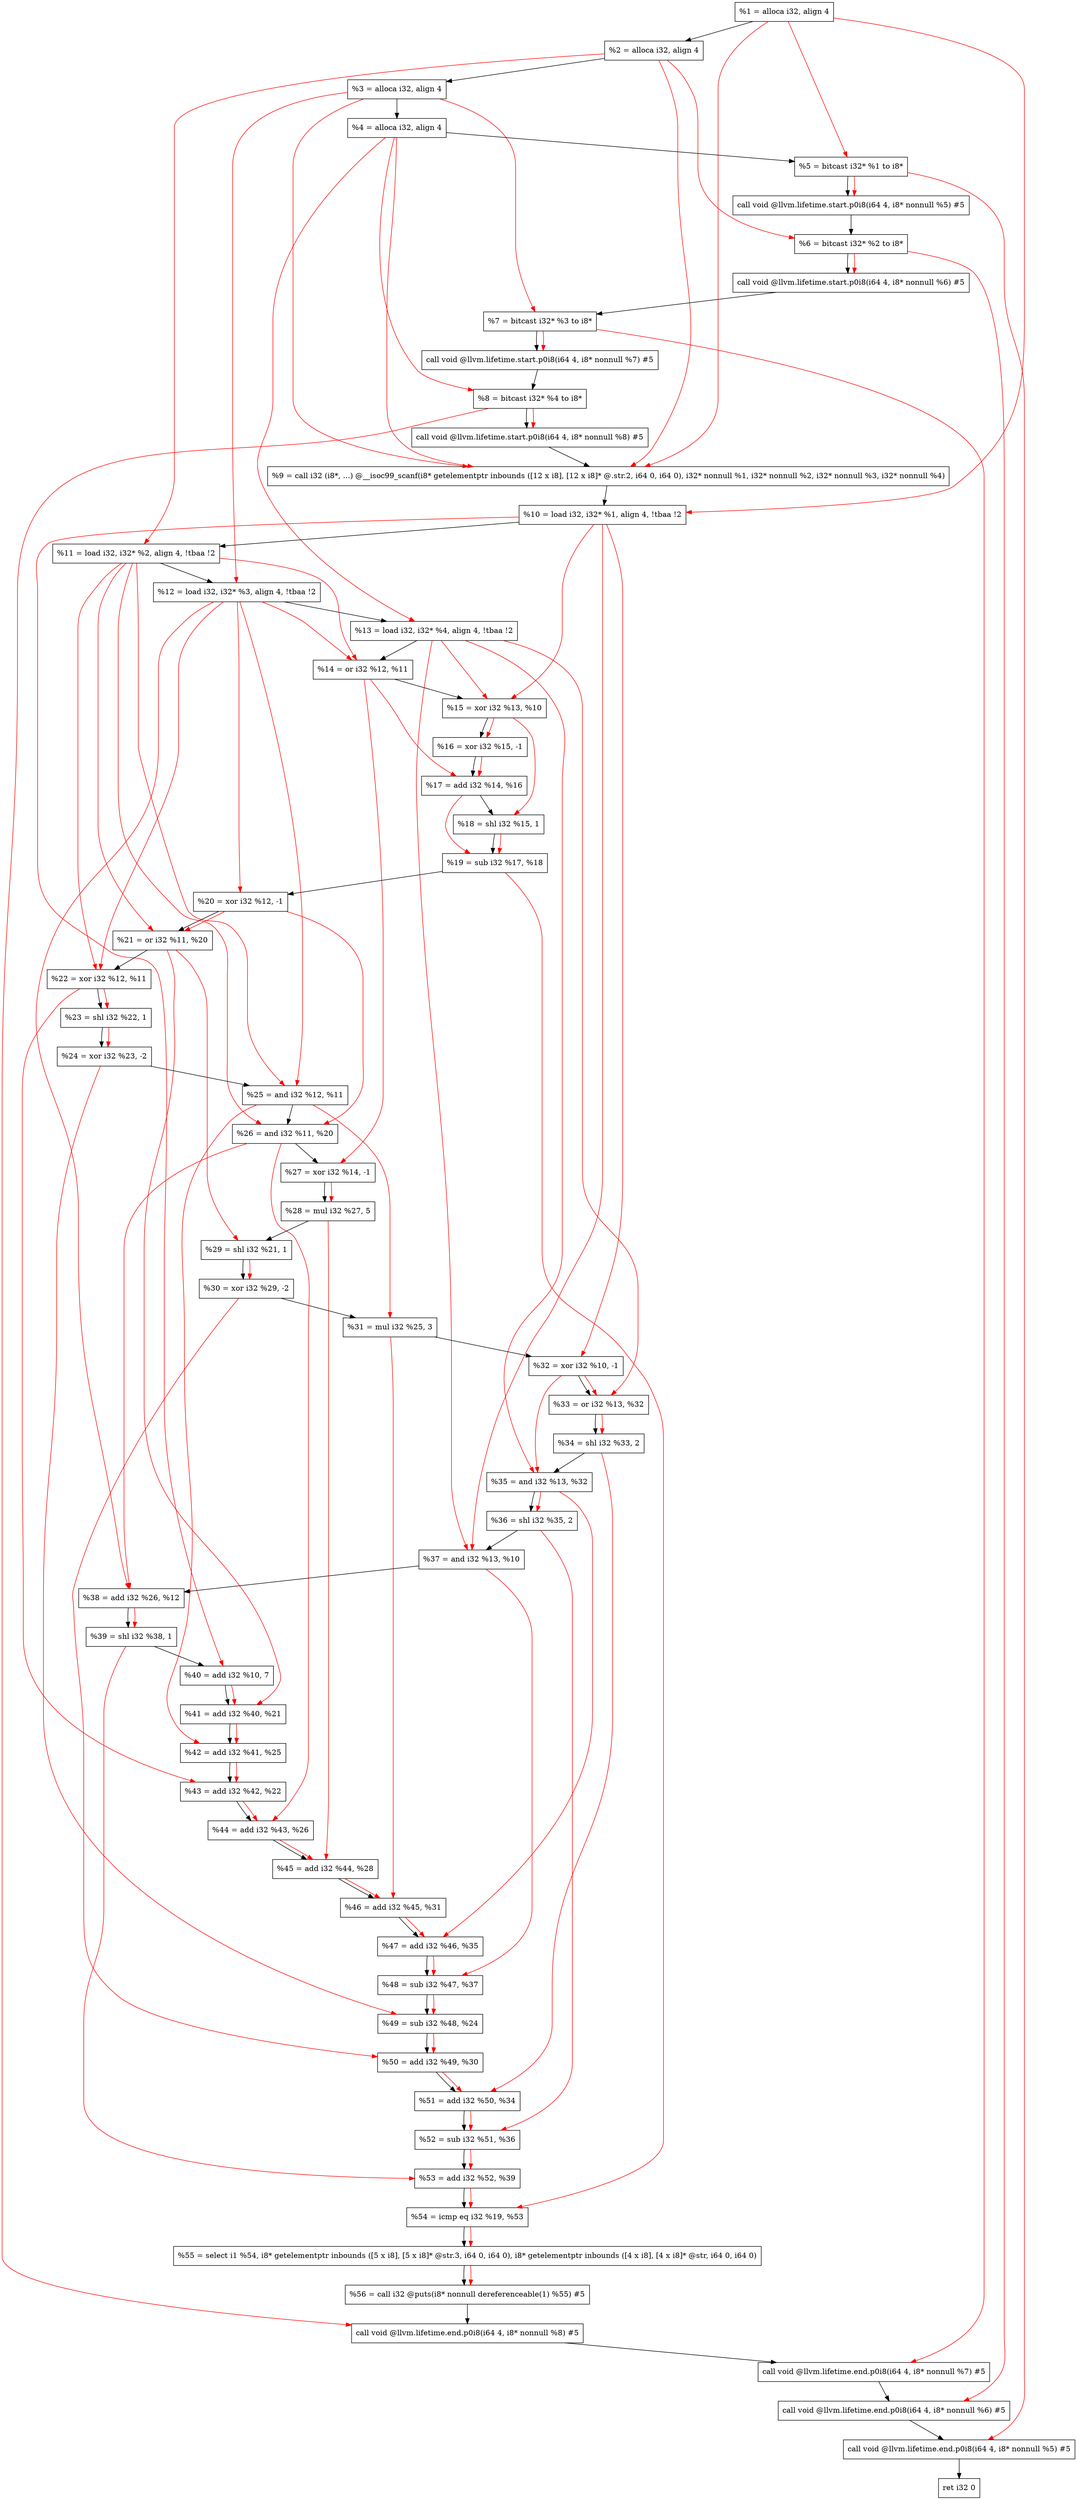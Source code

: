 digraph "DFG for'main' function" {
	Node0x1ea7d38[shape=record, label="  %1 = alloca i32, align 4"];
	Node0x1ea7db8[shape=record, label="  %2 = alloca i32, align 4"];
	Node0x1ea7e48[shape=record, label="  %3 = alloca i32, align 4"];
	Node0x1ea7ea8[shape=record, label="  %4 = alloca i32, align 4"];
	Node0x1ea7f58[shape=record, label="  %5 = bitcast i32* %1 to i8*"];
	Node0x1ea8388[shape=record, label="  call void @llvm.lifetime.start.p0i8(i64 4, i8* nonnull %5) #5"];
	Node0x1ea8468[shape=record, label="  %6 = bitcast i32* %2 to i8*"];
	Node0x1ea8568[shape=record, label="  call void @llvm.lifetime.start.p0i8(i64 4, i8* nonnull %6) #5"];
	Node0x1ea8628[shape=record, label="  %7 = bitcast i32* %3 to i8*"];
	Node0x1ea86d8[shape=record, label="  call void @llvm.lifetime.start.p0i8(i64 4, i8* nonnull %7) #5"];
	Node0x1ea8798[shape=record, label="  %8 = bitcast i32* %4 to i8*"];
	Node0x1ea8848[shape=record, label="  call void @llvm.lifetime.start.p0i8(i64 4, i8* nonnull %8) #5"];
	Node0x1ea2b80[shape=record, label="  %9 = call i32 (i8*, ...) @__isoc99_scanf(i8* getelementptr inbounds ([12 x i8], [12 x i8]* @.str.2, i64 0, i64 0), i32* nonnull %1, i32* nonnull %2, i32* nonnull %3, i32* nonnull %4)"];
	Node0x1ea8a48[shape=record, label="  %10 = load i32, i32* %1, align 4, !tbaa !2"];
	Node0x1ea99b8[shape=record, label="  %11 = load i32, i32* %2, align 4, !tbaa !2"];
	Node0x1eaa028[shape=record, label="  %12 = load i32, i32* %3, align 4, !tbaa !2"];
	Node0x1eaa088[shape=record, label="  %13 = load i32, i32* %4, align 4, !tbaa !2"];
	Node0x1eaa100[shape=record, label="  %14 = or i32 %12, %11"];
	Node0x1eaa170[shape=record, label="  %15 = xor i32 %13, %10"];
	Node0x1eaa1e0[shape=record, label="  %16 = xor i32 %15, -1"];
	Node0x1eaa250[shape=record, label="  %17 = add i32 %14, %16"];
	Node0x1eaa2c0[shape=record, label="  %18 = shl i32 %15, 1"];
	Node0x1eaa330[shape=record, label="  %19 = sub i32 %17, %18"];
	Node0x1eaa3a0[shape=record, label="  %20 = xor i32 %12, -1"];
	Node0x1eaa410[shape=record, label="  %21 = or i32 %11, %20"];
	Node0x1eaa480[shape=record, label="  %22 = xor i32 %12, %11"];
	Node0x1eaa4f0[shape=record, label="  %23 = shl i32 %22, 1"];
	Node0x1eaa560[shape=record, label="  %24 = xor i32 %23, -2"];
	Node0x1eaa5d0[shape=record, label="  %25 = and i32 %12, %11"];
	Node0x1eaa640[shape=record, label="  %26 = and i32 %11, %20"];
	Node0x1eaa6b0[shape=record, label="  %27 = xor i32 %14, -1"];
	Node0x1eaa720[shape=record, label="  %28 = mul i32 %27, 5"];
	Node0x1eaa790[shape=record, label="  %29 = shl i32 %21, 1"];
	Node0x1eaa800[shape=record, label="  %30 = xor i32 %29, -2"];
	Node0x1eaa870[shape=record, label="  %31 = mul i32 %25, 3"];
	Node0x1eaa8e0[shape=record, label="  %32 = xor i32 %10, -1"];
	Node0x1eaa950[shape=record, label="  %33 = or i32 %13, %32"];
	Node0x1eaa9c0[shape=record, label="  %34 = shl i32 %33, 2"];
	Node0x1eaaa30[shape=record, label="  %35 = and i32 %13, %32"];
	Node0x1eaaaa0[shape=record, label="  %36 = shl i32 %35, 2"];
	Node0x1eaab10[shape=record, label="  %37 = and i32 %13, %10"];
	Node0x1eaab80[shape=record, label="  %38 = add i32 %26, %12"];
	Node0x1eaabf0[shape=record, label="  %39 = shl i32 %38, 1"];
	Node0x1eaac60[shape=record, label="  %40 = add i32 %10, 7"];
	Node0x1eaacd0[shape=record, label="  %41 = add i32 %40, %21"];
	Node0x1eaad40[shape=record, label="  %42 = add i32 %41, %25"];
	Node0x1eaadb0[shape=record, label="  %43 = add i32 %42, %22"];
	Node0x1eaae20[shape=record, label="  %44 = add i32 %43, %26"];
	Node0x1eaae90[shape=record, label="  %45 = add i32 %44, %28"];
	Node0x1eaaf00[shape=record, label="  %46 = add i32 %45, %31"];
	Node0x1eaaf70[shape=record, label="  %47 = add i32 %46, %35"];
	Node0x1eaafe0[shape=record, label="  %48 = sub i32 %47, %37"];
	Node0x1eab050[shape=record, label="  %49 = sub i32 %48, %24"];
	Node0x1eab0c0[shape=record, label="  %50 = add i32 %49, %30"];
	Node0x1eab130[shape=record, label="  %51 = add i32 %50, %34"];
	Node0x1eab1a0[shape=record, label="  %52 = sub i32 %51, %36"];
	Node0x1eab210[shape=record, label="  %53 = add i32 %52, %39"];
	Node0x1eab280[shape=record, label="  %54 = icmp eq i32 %19, %53"];
	Node0x1e478b8[shape=record, label="  %55 = select i1 %54, i8* getelementptr inbounds ([5 x i8], [5 x i8]* @str.3, i64 0, i64 0), i8* getelementptr inbounds ([4 x i8], [4 x i8]* @str, i64 0, i64 0)"];
	Node0x1eab310[shape=record, label="  %56 = call i32 @puts(i8* nonnull dereferenceable(1) %55) #5"];
	Node0x1eab5b8[shape=record, label="  call void @llvm.lifetime.end.p0i8(i64 4, i8* nonnull %8) #5"];
	Node0x1eab718[shape=record, label="  call void @llvm.lifetime.end.p0i8(i64 4, i8* nonnull %7) #5"];
	Node0x1eab828[shape=record, label="  call void @llvm.lifetime.end.p0i8(i64 4, i8* nonnull %6) #5"];
	Node0x1eab938[shape=record, label="  call void @llvm.lifetime.end.p0i8(i64 4, i8* nonnull %5) #5"];
	Node0x1eab9f8[shape=record, label="  ret i32 0"];
	Node0x1ea7d38 -> Node0x1ea7db8;
	Node0x1ea7db8 -> Node0x1ea7e48;
	Node0x1ea7e48 -> Node0x1ea7ea8;
	Node0x1ea7ea8 -> Node0x1ea7f58;
	Node0x1ea7f58 -> Node0x1ea8388;
	Node0x1ea8388 -> Node0x1ea8468;
	Node0x1ea8468 -> Node0x1ea8568;
	Node0x1ea8568 -> Node0x1ea8628;
	Node0x1ea8628 -> Node0x1ea86d8;
	Node0x1ea86d8 -> Node0x1ea8798;
	Node0x1ea8798 -> Node0x1ea8848;
	Node0x1ea8848 -> Node0x1ea2b80;
	Node0x1ea2b80 -> Node0x1ea8a48;
	Node0x1ea8a48 -> Node0x1ea99b8;
	Node0x1ea99b8 -> Node0x1eaa028;
	Node0x1eaa028 -> Node0x1eaa088;
	Node0x1eaa088 -> Node0x1eaa100;
	Node0x1eaa100 -> Node0x1eaa170;
	Node0x1eaa170 -> Node0x1eaa1e0;
	Node0x1eaa1e0 -> Node0x1eaa250;
	Node0x1eaa250 -> Node0x1eaa2c0;
	Node0x1eaa2c0 -> Node0x1eaa330;
	Node0x1eaa330 -> Node0x1eaa3a0;
	Node0x1eaa3a0 -> Node0x1eaa410;
	Node0x1eaa410 -> Node0x1eaa480;
	Node0x1eaa480 -> Node0x1eaa4f0;
	Node0x1eaa4f0 -> Node0x1eaa560;
	Node0x1eaa560 -> Node0x1eaa5d0;
	Node0x1eaa5d0 -> Node0x1eaa640;
	Node0x1eaa640 -> Node0x1eaa6b0;
	Node0x1eaa6b0 -> Node0x1eaa720;
	Node0x1eaa720 -> Node0x1eaa790;
	Node0x1eaa790 -> Node0x1eaa800;
	Node0x1eaa800 -> Node0x1eaa870;
	Node0x1eaa870 -> Node0x1eaa8e0;
	Node0x1eaa8e0 -> Node0x1eaa950;
	Node0x1eaa950 -> Node0x1eaa9c0;
	Node0x1eaa9c0 -> Node0x1eaaa30;
	Node0x1eaaa30 -> Node0x1eaaaa0;
	Node0x1eaaaa0 -> Node0x1eaab10;
	Node0x1eaab10 -> Node0x1eaab80;
	Node0x1eaab80 -> Node0x1eaabf0;
	Node0x1eaabf0 -> Node0x1eaac60;
	Node0x1eaac60 -> Node0x1eaacd0;
	Node0x1eaacd0 -> Node0x1eaad40;
	Node0x1eaad40 -> Node0x1eaadb0;
	Node0x1eaadb0 -> Node0x1eaae20;
	Node0x1eaae20 -> Node0x1eaae90;
	Node0x1eaae90 -> Node0x1eaaf00;
	Node0x1eaaf00 -> Node0x1eaaf70;
	Node0x1eaaf70 -> Node0x1eaafe0;
	Node0x1eaafe0 -> Node0x1eab050;
	Node0x1eab050 -> Node0x1eab0c0;
	Node0x1eab0c0 -> Node0x1eab130;
	Node0x1eab130 -> Node0x1eab1a0;
	Node0x1eab1a0 -> Node0x1eab210;
	Node0x1eab210 -> Node0x1eab280;
	Node0x1eab280 -> Node0x1e478b8;
	Node0x1e478b8 -> Node0x1eab310;
	Node0x1eab310 -> Node0x1eab5b8;
	Node0x1eab5b8 -> Node0x1eab718;
	Node0x1eab718 -> Node0x1eab828;
	Node0x1eab828 -> Node0x1eab938;
	Node0x1eab938 -> Node0x1eab9f8;
edge [color=red]
	Node0x1ea7d38 -> Node0x1ea7f58;
	Node0x1ea7f58 -> Node0x1ea8388;
	Node0x1ea7db8 -> Node0x1ea8468;
	Node0x1ea8468 -> Node0x1ea8568;
	Node0x1ea7e48 -> Node0x1ea8628;
	Node0x1ea8628 -> Node0x1ea86d8;
	Node0x1ea7ea8 -> Node0x1ea8798;
	Node0x1ea8798 -> Node0x1ea8848;
	Node0x1ea7d38 -> Node0x1ea2b80;
	Node0x1ea7db8 -> Node0x1ea2b80;
	Node0x1ea7e48 -> Node0x1ea2b80;
	Node0x1ea7ea8 -> Node0x1ea2b80;
	Node0x1ea7d38 -> Node0x1ea8a48;
	Node0x1ea7db8 -> Node0x1ea99b8;
	Node0x1ea7e48 -> Node0x1eaa028;
	Node0x1ea7ea8 -> Node0x1eaa088;
	Node0x1eaa028 -> Node0x1eaa100;
	Node0x1ea99b8 -> Node0x1eaa100;
	Node0x1eaa088 -> Node0x1eaa170;
	Node0x1ea8a48 -> Node0x1eaa170;
	Node0x1eaa170 -> Node0x1eaa1e0;
	Node0x1eaa100 -> Node0x1eaa250;
	Node0x1eaa1e0 -> Node0x1eaa250;
	Node0x1eaa170 -> Node0x1eaa2c0;
	Node0x1eaa250 -> Node0x1eaa330;
	Node0x1eaa2c0 -> Node0x1eaa330;
	Node0x1eaa028 -> Node0x1eaa3a0;
	Node0x1ea99b8 -> Node0x1eaa410;
	Node0x1eaa3a0 -> Node0x1eaa410;
	Node0x1eaa028 -> Node0x1eaa480;
	Node0x1ea99b8 -> Node0x1eaa480;
	Node0x1eaa480 -> Node0x1eaa4f0;
	Node0x1eaa4f0 -> Node0x1eaa560;
	Node0x1eaa028 -> Node0x1eaa5d0;
	Node0x1ea99b8 -> Node0x1eaa5d0;
	Node0x1ea99b8 -> Node0x1eaa640;
	Node0x1eaa3a0 -> Node0x1eaa640;
	Node0x1eaa100 -> Node0x1eaa6b0;
	Node0x1eaa6b0 -> Node0x1eaa720;
	Node0x1eaa410 -> Node0x1eaa790;
	Node0x1eaa790 -> Node0x1eaa800;
	Node0x1eaa5d0 -> Node0x1eaa870;
	Node0x1ea8a48 -> Node0x1eaa8e0;
	Node0x1eaa088 -> Node0x1eaa950;
	Node0x1eaa8e0 -> Node0x1eaa950;
	Node0x1eaa950 -> Node0x1eaa9c0;
	Node0x1eaa088 -> Node0x1eaaa30;
	Node0x1eaa8e0 -> Node0x1eaaa30;
	Node0x1eaaa30 -> Node0x1eaaaa0;
	Node0x1eaa088 -> Node0x1eaab10;
	Node0x1ea8a48 -> Node0x1eaab10;
	Node0x1eaa640 -> Node0x1eaab80;
	Node0x1eaa028 -> Node0x1eaab80;
	Node0x1eaab80 -> Node0x1eaabf0;
	Node0x1ea8a48 -> Node0x1eaac60;
	Node0x1eaac60 -> Node0x1eaacd0;
	Node0x1eaa410 -> Node0x1eaacd0;
	Node0x1eaacd0 -> Node0x1eaad40;
	Node0x1eaa5d0 -> Node0x1eaad40;
	Node0x1eaad40 -> Node0x1eaadb0;
	Node0x1eaa480 -> Node0x1eaadb0;
	Node0x1eaadb0 -> Node0x1eaae20;
	Node0x1eaa640 -> Node0x1eaae20;
	Node0x1eaae20 -> Node0x1eaae90;
	Node0x1eaa720 -> Node0x1eaae90;
	Node0x1eaae90 -> Node0x1eaaf00;
	Node0x1eaa870 -> Node0x1eaaf00;
	Node0x1eaaf00 -> Node0x1eaaf70;
	Node0x1eaaa30 -> Node0x1eaaf70;
	Node0x1eaaf70 -> Node0x1eaafe0;
	Node0x1eaab10 -> Node0x1eaafe0;
	Node0x1eaafe0 -> Node0x1eab050;
	Node0x1eaa560 -> Node0x1eab050;
	Node0x1eab050 -> Node0x1eab0c0;
	Node0x1eaa800 -> Node0x1eab0c0;
	Node0x1eab0c0 -> Node0x1eab130;
	Node0x1eaa9c0 -> Node0x1eab130;
	Node0x1eab130 -> Node0x1eab1a0;
	Node0x1eaaaa0 -> Node0x1eab1a0;
	Node0x1eab1a0 -> Node0x1eab210;
	Node0x1eaabf0 -> Node0x1eab210;
	Node0x1eaa330 -> Node0x1eab280;
	Node0x1eab210 -> Node0x1eab280;
	Node0x1eab280 -> Node0x1e478b8;
	Node0x1e478b8 -> Node0x1eab310;
	Node0x1ea8798 -> Node0x1eab5b8;
	Node0x1ea8628 -> Node0x1eab718;
	Node0x1ea8468 -> Node0x1eab828;
	Node0x1ea7f58 -> Node0x1eab938;
}
